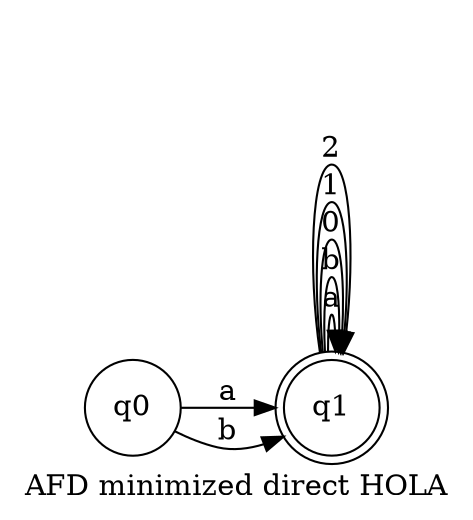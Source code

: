 // AFN
digraph {
	rankdir=LR
	label="AFD minimized direct HOLA"
	2099988995136 [label=q0 shape=circle]
	2099988995232 [label=q1 shape=doublecircle]
	2099988995232 -> 2099988995232 [label=a]
	2099988995232 -> 2099988995232 [label=b]
	2099988995232 -> 2099988995232 [label=0]
	2099988995232 -> 2099988995232 [label=1]
	2099988995232 -> 2099988995232 [label=2]
	2099988995136 -> 2099988995232 [label=a]
	2099988995136 -> 2099988995232 [label=b]
}
